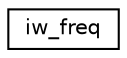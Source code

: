 digraph G
{
  edge [fontname="Helvetica",fontsize="10",labelfontname="Helvetica",labelfontsize="10"];
  node [fontname="Helvetica",fontsize="10",shape=record];
  rankdir="LR";
  Node1 [label="iw_freq",height=0.2,width=0.4,color="black", fillcolor="white", style="filled",URL="$structiw__freq.html"];
}
